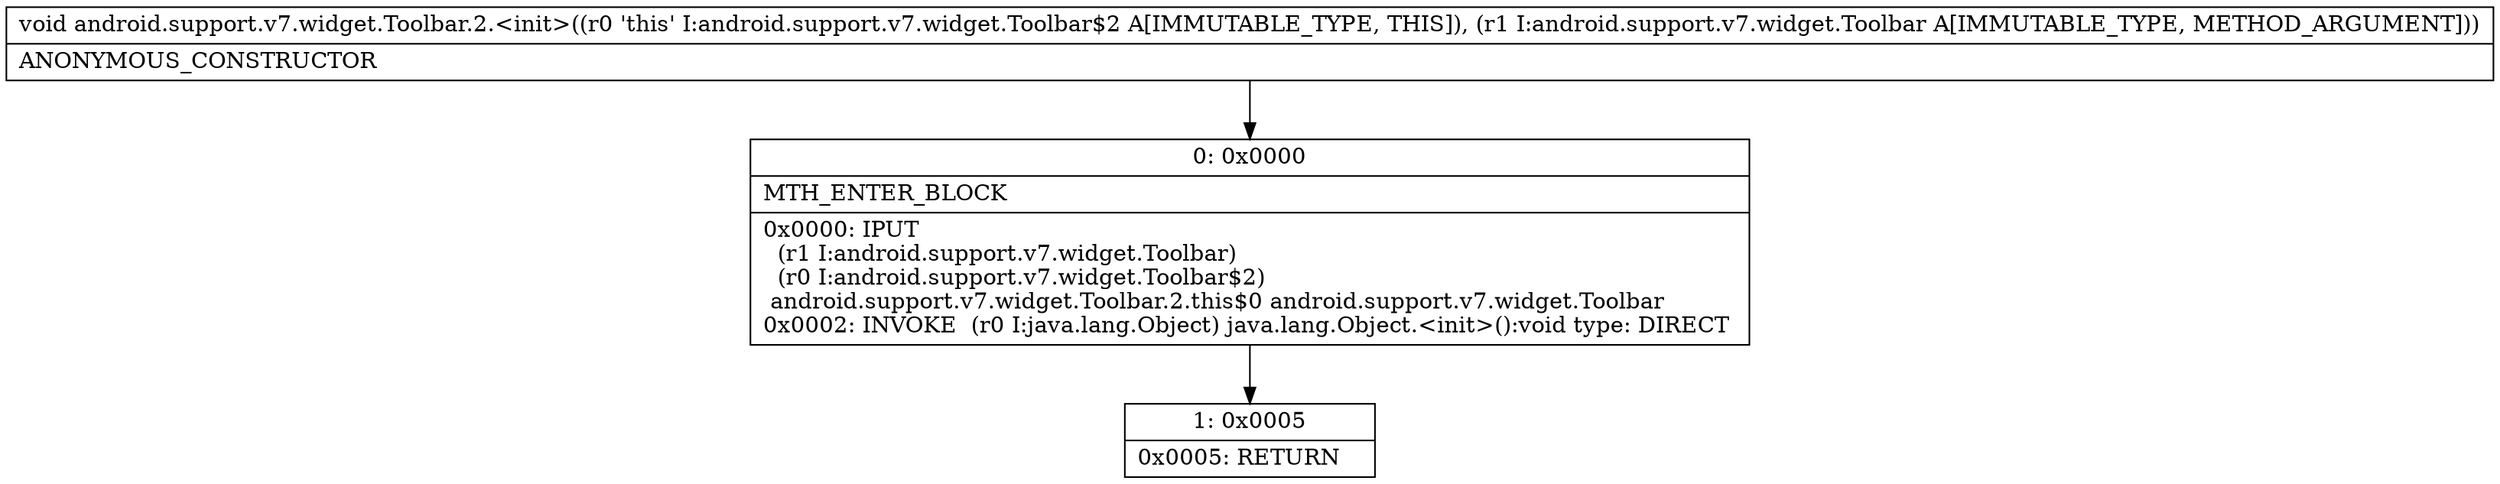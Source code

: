 digraph "CFG forandroid.support.v7.widget.Toolbar.2.\<init\>(Landroid\/support\/v7\/widget\/Toolbar;)V" {
Node_0 [shape=record,label="{0\:\ 0x0000|MTH_ENTER_BLOCK\l|0x0000: IPUT  \l  (r1 I:android.support.v7.widget.Toolbar)\l  (r0 I:android.support.v7.widget.Toolbar$2)\l android.support.v7.widget.Toolbar.2.this$0 android.support.v7.widget.Toolbar \l0x0002: INVOKE  (r0 I:java.lang.Object) java.lang.Object.\<init\>():void type: DIRECT \l}"];
Node_1 [shape=record,label="{1\:\ 0x0005|0x0005: RETURN   \l}"];
MethodNode[shape=record,label="{void android.support.v7.widget.Toolbar.2.\<init\>((r0 'this' I:android.support.v7.widget.Toolbar$2 A[IMMUTABLE_TYPE, THIS]), (r1 I:android.support.v7.widget.Toolbar A[IMMUTABLE_TYPE, METHOD_ARGUMENT]))  | ANONYMOUS_CONSTRUCTOR\l}"];
MethodNode -> Node_0;
Node_0 -> Node_1;
}

